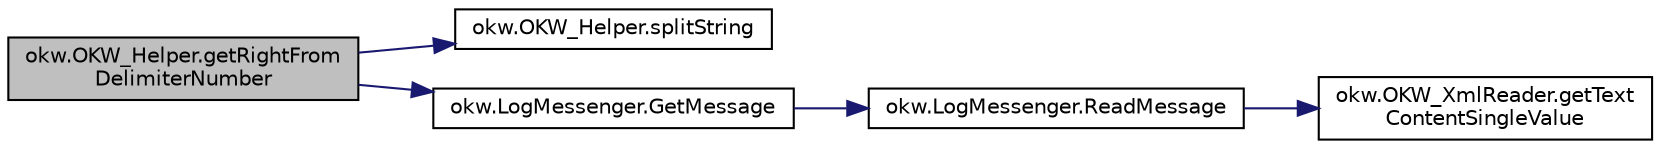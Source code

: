 digraph "okw.OKW_Helper.getRightFromDelimiterNumber"
{
 // INTERACTIVE_SVG=YES
 // LATEX_PDF_SIZE
  edge [fontname="Helvetica",fontsize="10",labelfontname="Helvetica",labelfontsize="10"];
  node [fontname="Helvetica",fontsize="10",shape=record];
  rankdir="LR";
  Node33 [label="okw.OKW_Helper.getRightFrom\lDelimiterNumber",height=0.2,width=0.4,color="black", fillcolor="grey75", style="filled", fontcolor="black",tooltip="Schneidet fpsSource am fpiCount-ten fpsDelimiter ab und liefert den rechten Teil des String zurück."];
  Node33 -> Node34 [color="midnightblue",fontsize="10",style="solid",fontname="Helvetica"];
  Node34 [label="okw.OKW_Helper.splitString",height=0.2,width=0.4,color="black", fillcolor="white", style="filled",URL="$classokw_1_1_o_k_w___helper.html#a268ba5b6db697acd241f3ebea12c4194",tooltip="Splittet einen String am angegebenen Separator auf."];
  Node33 -> Node35 [color="midnightblue",fontsize="10",style="solid",fontname="Helvetica"];
  Node35 [label="okw.LogMessenger.GetMessage",height=0.2,width=0.4,color="black", fillcolor="white", style="filled",URL="$classokw_1_1_log_messenger.html#af225d1f037d47b3b085175c09d78bdd2",tooltip="Holt die Log-Meldung für MethodeNmae/Textkey ohne weitere Parameter."];
  Node35 -> Node36 [color="midnightblue",fontsize="10",style="solid",fontname="Helvetica"];
  Node36 [label="okw.LogMessenger.ReadMessage",height=0.2,width=0.4,color="black", fillcolor="white", style="filled",URL="$classokw_1_1_log_messenger.html#a530cd6ab82ec82a04206a2e976ec06e3",tooltip="Interne Kernfunktion holt die Log-Meldung mit Platzhaltern aus der XML-Datei."];
  Node36 -> Node37 [color="midnightblue",fontsize="10",style="solid",fontname="Helvetica"];
  Node37 [label="okw.OKW_XmlReader.getText\lContentSingleValue",height=0.2,width=0.4,color="black", fillcolor="white", style="filled",URL="$classokw_1_1_o_k_w___xml_reader.html#ab920b5335a2e1429c14cc5f8e79f39eb",tooltip="Lies den TextContent eines Tag."];
}
